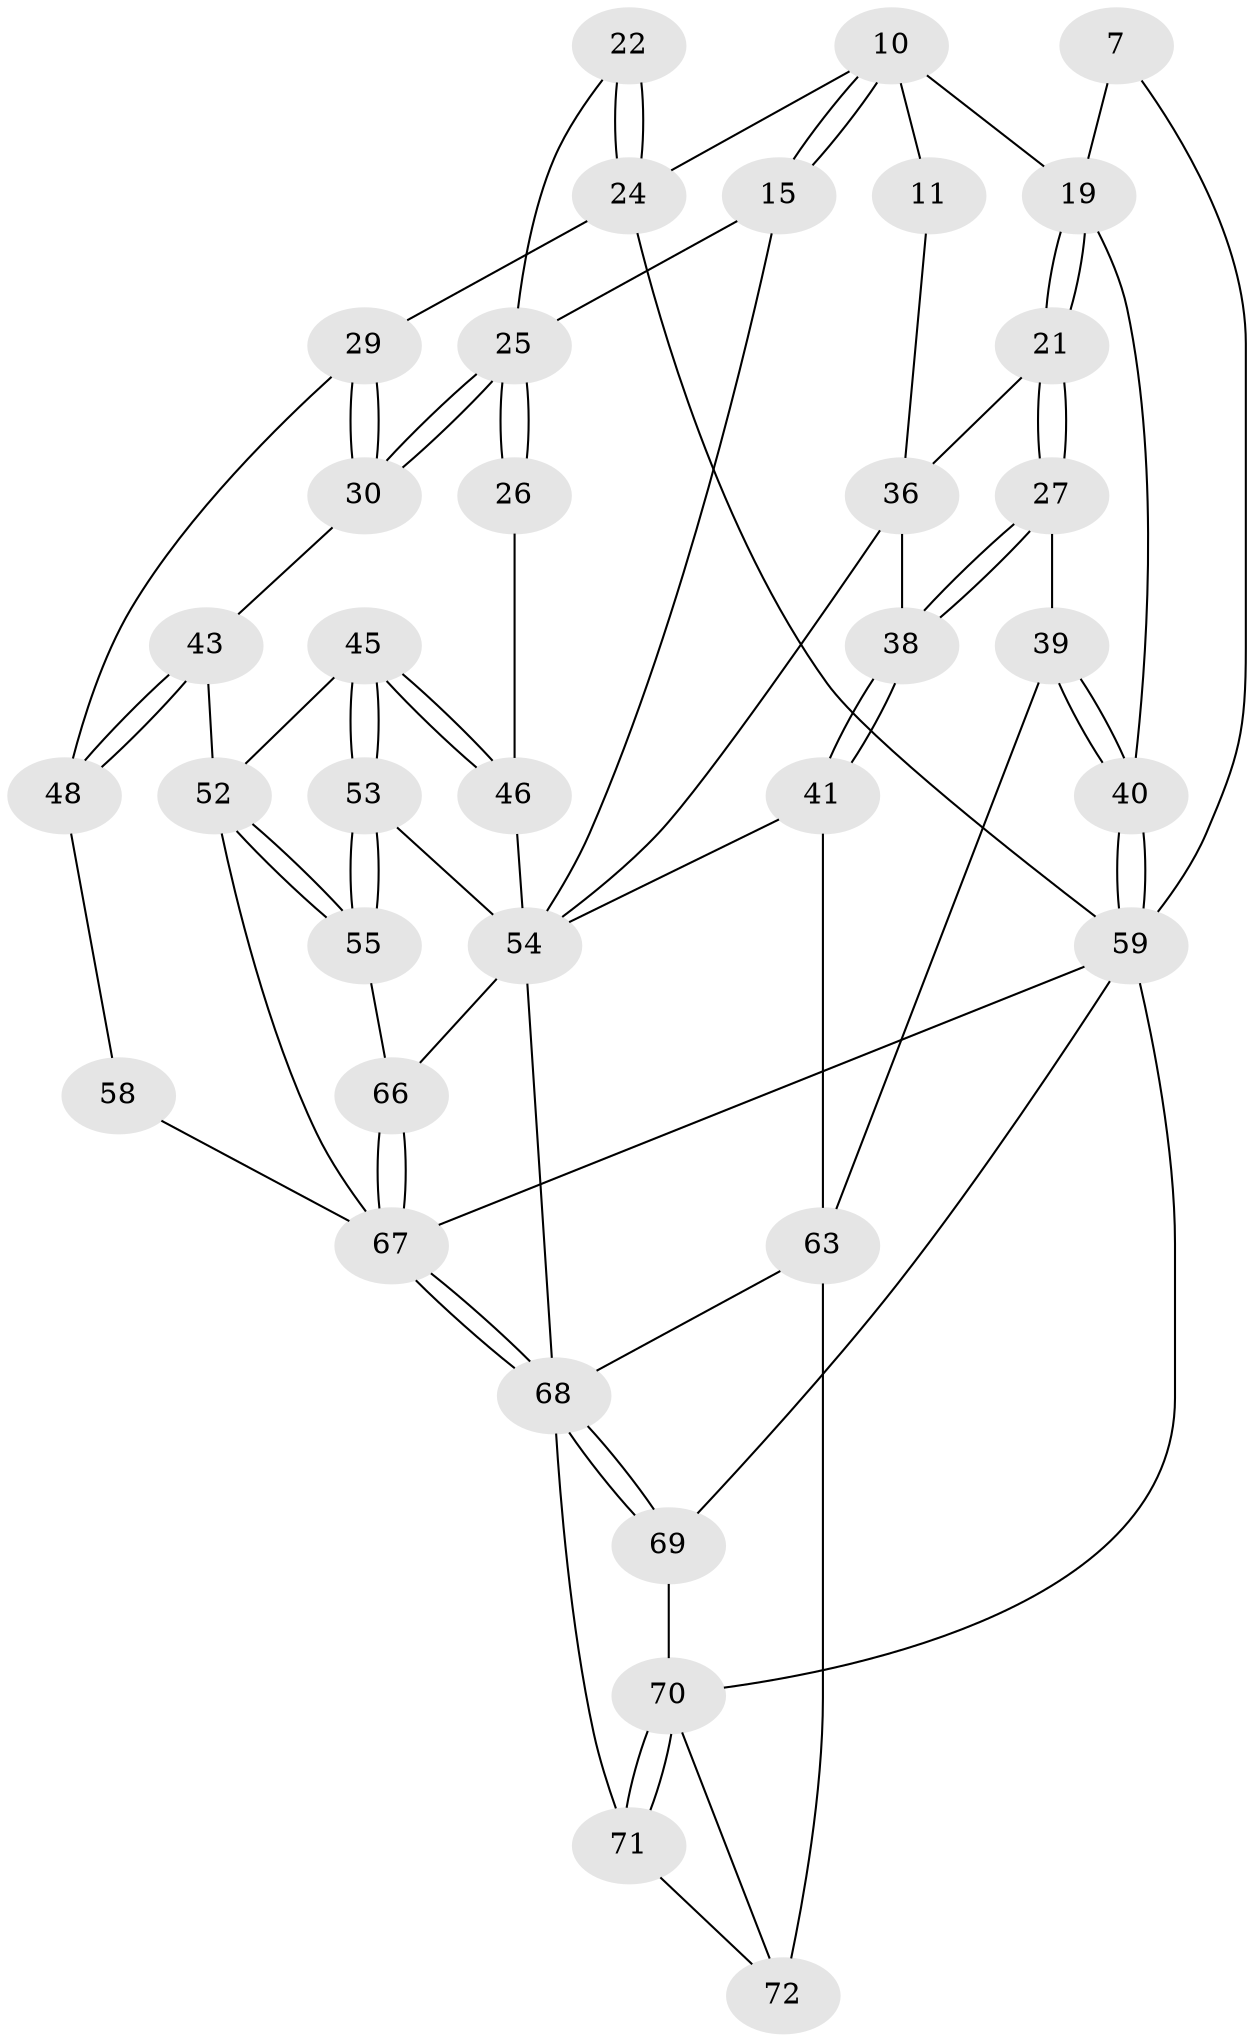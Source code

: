 // original degree distribution, {3: 0.027777777777777776, 4: 0.25, 6: 0.2222222222222222, 5: 0.5}
// Generated by graph-tools (version 1.1) at 2025/59/03/09/25 04:59:49]
// undirected, 36 vertices, 81 edges
graph export_dot {
graph [start="1"]
  node [color=gray90,style=filled];
  7 [pos="+0.2591973277281784+0"];
  10 [pos="+0.454592769022376+0.2623055306148826",super="+8"];
  11 [pos="+0.36276435275946733+0.271443054704124"];
  15 [pos="+0.4829441862566721+0.27397548768407143"];
  19 [pos="+0.1947603312745964+0.07913941104281837",super="+9"];
  21 [pos="+0.22567796577181518+0.29046927727168154"];
  22 [pos="+0.9478661429516776+0.16641963709084565",super="+16"];
  24 [pos="+1+0.2387763048935057",super="+5"];
  25 [pos="+0.7715156417393563+0.3522622798063123",super="+23+13+14"];
  26 [pos="+0.7097303343456587+0.33425090761935483"];
  27 [pos="+0.19191978801730014+0.30825973140289603"];
  29 [pos="+1+0.32934026977893976"];
  30 [pos="+0.8200059989234033+0.4176299743063783"];
  36 [pos="+0.3517418068831711+0.5295612709984143",super="+20"];
  38 [pos="+0.20715752312828084+0.43011399669329536"];
  39 [pos="+0+0.4809355959631592",super="+28"];
  40 [pos="+0+0.4854109275809671",super="+18"];
  41 [pos="+0.1102564217471423+0.5561613179354733"];
  43 [pos="+0.8121847505822118+0.4478463720930832"];
  45 [pos="+0.6415100025359145+0.5105431235288531"];
  46 [pos="+0.6290470535835667+0.49824041766001953",super="+37"];
  48 [pos="+0.9477037972259998+0.6198507650761088",super="+47"];
  52 [pos="+0.7348259653703432+0.7204515004049633",super="+44"];
  53 [pos="+0.6557229676745856+0.6087191209598264"];
  54 [pos="+0.3972107937139198+0.5751736207879019",super="+33+35+32+31"];
  55 [pos="+0.6874689436884232+0.6643433355959134"];
  58 [pos="+1+0.8075491953046159",super="+49"];
  59 [pos="+0+1",super="+6+56"];
  63 [pos="+0.11456580298663349+0.6177351706059316",super="+42+62"];
  66 [pos="+0.5118360184370682+0.6539421613952497"];
  67 [pos="+0.6396838543535676+0.8916815123816341",super="+51+50+57"];
  68 [pos="+0.5507412789896615+1",super="+60+61"];
  69 [pos="+0.5466796595479776+1"];
  70 [pos="+0.48277841631892837+1",super="+65"];
  71 [pos="+0.32620954054860957+0.7954752037470337"];
  72 [pos="+0.22924693184508257+0.761050371468296",super="+64"];
  7 -- 19;
  7 -- 59;
  10 -- 11 [weight=2];
  10 -- 15;
  10 -- 15;
  10 -- 24;
  10 -- 19;
  11 -- 36;
  15 -- 25;
  15 -- 54;
  19 -- 21;
  19 -- 21;
  19 -- 40;
  21 -- 27;
  21 -- 27;
  21 -- 36;
  22 -- 24 [weight=3];
  22 -- 24;
  22 -- 25 [weight=2];
  24 -- 29;
  24 -- 59 [weight=2];
  25 -- 26 [weight=2];
  25 -- 26;
  25 -- 30;
  25 -- 30;
  26 -- 46;
  27 -- 38;
  27 -- 38;
  27 -- 39;
  29 -- 30;
  29 -- 30;
  29 -- 48;
  30 -- 43;
  36 -- 38;
  36 -- 54;
  38 -- 41;
  38 -- 41;
  39 -- 40 [weight=2];
  39 -- 40;
  39 -- 63;
  40 -- 59 [weight=2];
  40 -- 59;
  41 -- 54;
  41 -- 63;
  43 -- 48;
  43 -- 48;
  43 -- 52;
  45 -- 46;
  45 -- 46;
  45 -- 53;
  45 -- 53;
  45 -- 52;
  46 -- 54 [weight=2];
  48 -- 58 [weight=2];
  52 -- 55;
  52 -- 55;
  52 -- 67;
  53 -- 54;
  53 -- 55;
  53 -- 55;
  54 -- 66;
  54 -- 68;
  55 -- 66;
  58 -- 67 [weight=2];
  59 -- 69;
  59 -- 67;
  59 -- 70;
  63 -- 72 [weight=2];
  63 -- 68;
  66 -- 67;
  66 -- 67;
  67 -- 68;
  67 -- 68;
  68 -- 69;
  68 -- 69;
  68 -- 71;
  69 -- 70;
  70 -- 71;
  70 -- 71;
  70 -- 72;
  71 -- 72;
}

